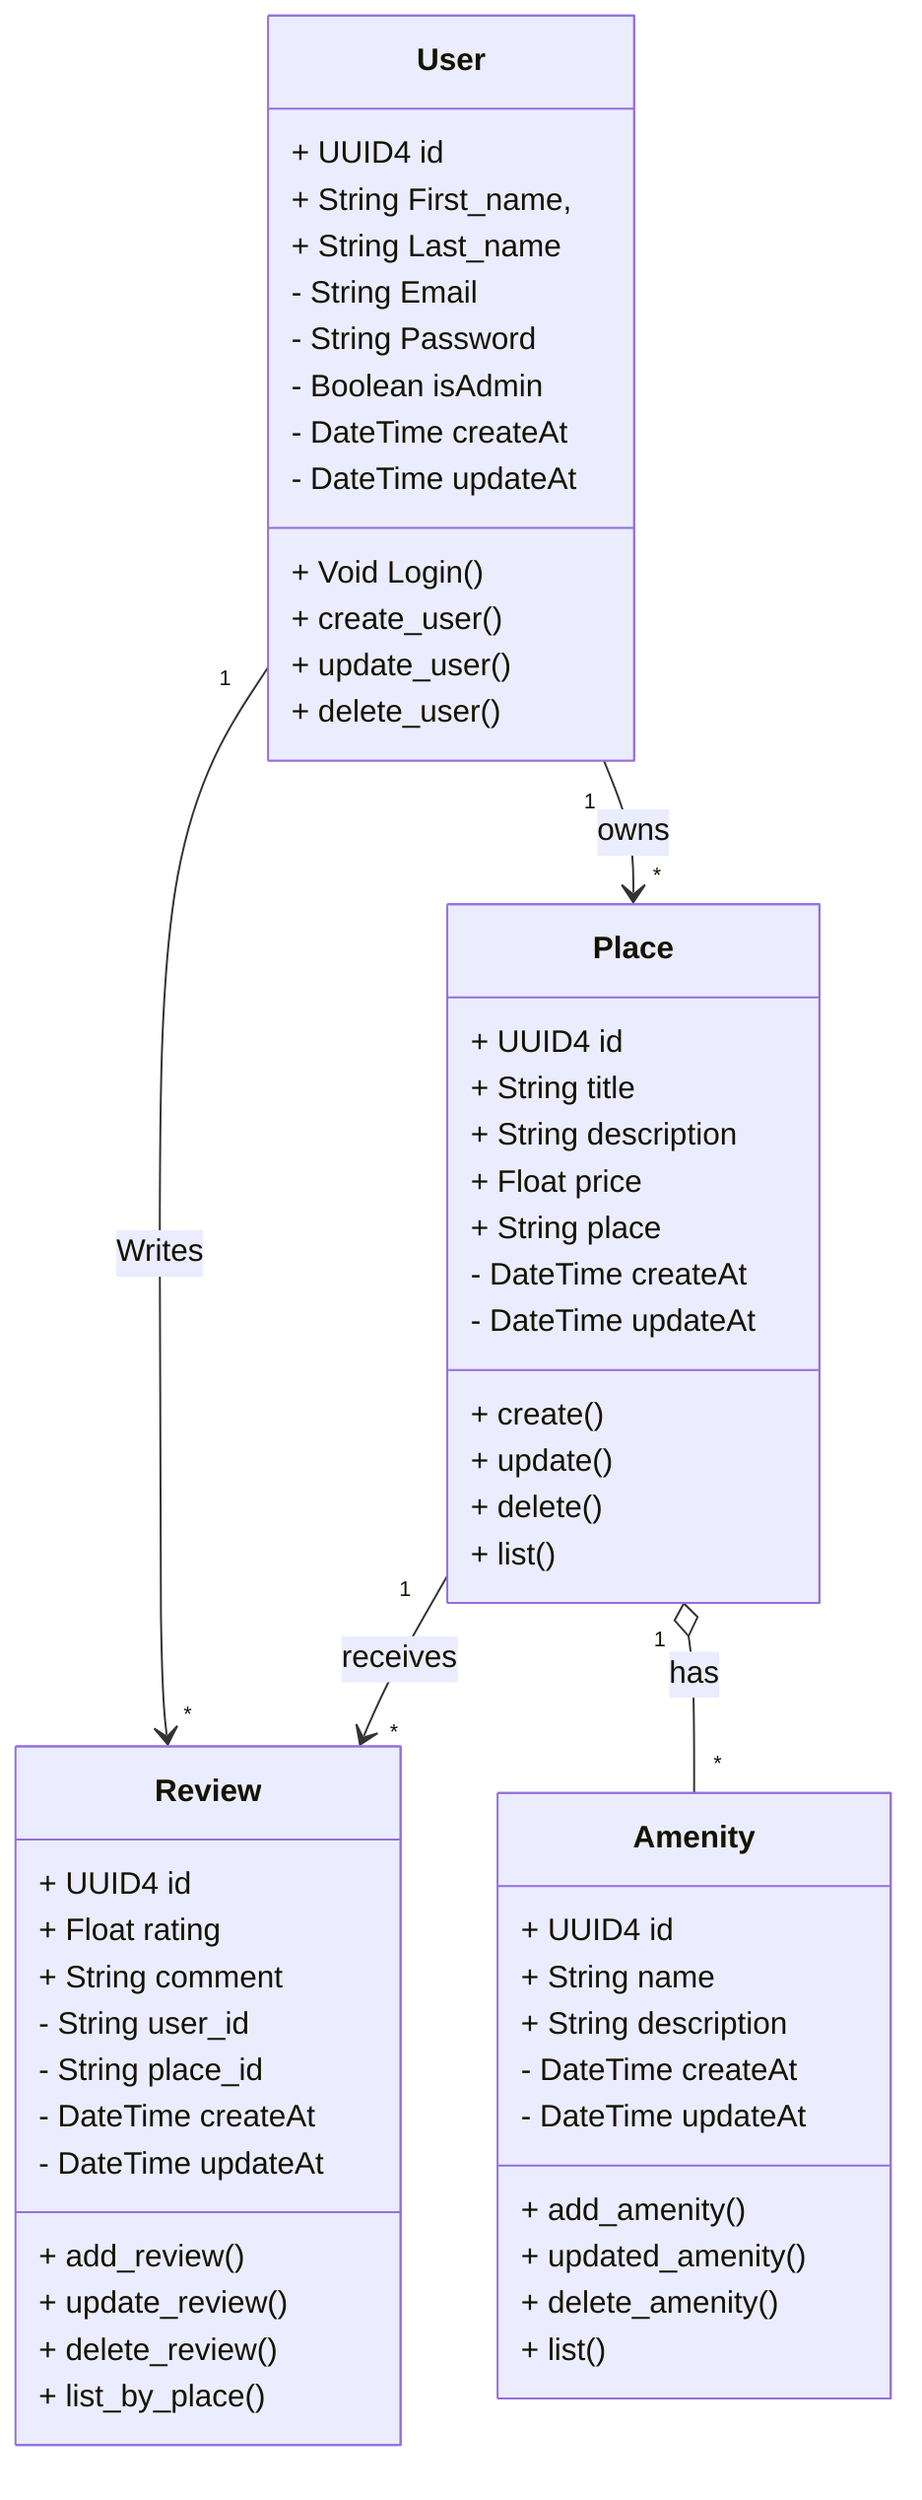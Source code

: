 classDiagram
  class User {
    + UUID4 id
    + String First_name,
    + String Last_name
    - String Email
    - String Password
    - Boolean isAdmin
    - DateTime createAt
    - DateTime updateAt

    + Void Login()
    + create_user()
    + update_user()
    + delete_user()
  }

  class Place  {
    + UUID4 id
    + String title
    + String description
    + Float price
    + String place
    - DateTime createAt
    - DateTime updateAt

    + create()
    + update()
    + delete()
    + list()
  }

  class Review {
    + UUID4 id
    + Float rating
    + String comment
    - String user_id
    - String place_id
    - DateTime createAt
    - DateTime updateAt

    + add_review()
    + update_review()
    + delete_review()
    + list_by_place()
  }

  class Amenity  {
    + UUID4 id
    + String name
    + String description
    - DateTime createAt
    - DateTime updateAt

    + add_amenity()
    + updated_amenity()
    + delete_amenity()
    + list()
  }

    User "1" --> "*" Place : owns
    User "1" --> "*" Review : Writes
    Place "1" --> "*" Review : receives
    Place "1" o-- "*" Amenity : has
